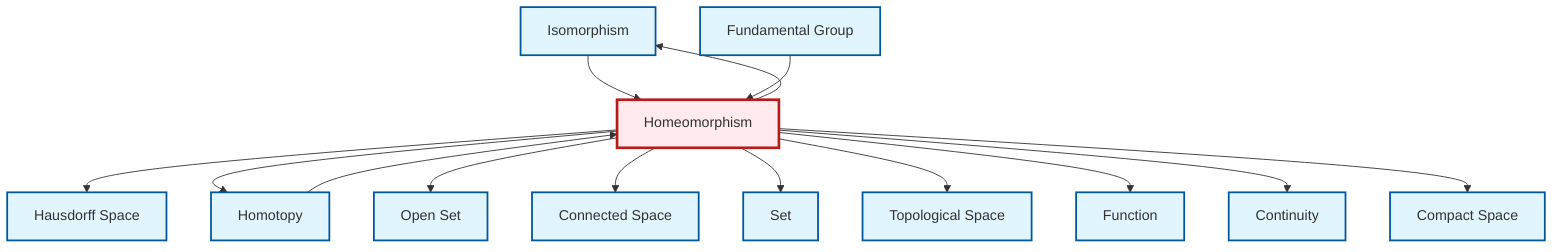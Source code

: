 graph TD
    classDef definition fill:#e1f5fe,stroke:#01579b,stroke-width:2px
    classDef theorem fill:#f3e5f5,stroke:#4a148c,stroke-width:2px
    classDef axiom fill:#fff3e0,stroke:#e65100,stroke-width:2px
    classDef example fill:#e8f5e9,stroke:#1b5e20,stroke-width:2px
    classDef current fill:#ffebee,stroke:#b71c1c,stroke-width:3px
    def-set["Set"]:::definition
    def-isomorphism["Isomorphism"]:::definition
    def-homeomorphism["Homeomorphism"]:::definition
    def-homotopy["Homotopy"]:::definition
    def-continuity["Continuity"]:::definition
    def-compact["Compact Space"]:::definition
    def-open-set["Open Set"]:::definition
    def-fundamental-group["Fundamental Group"]:::definition
    def-connected["Connected Space"]:::definition
    def-function["Function"]:::definition
    def-hausdorff["Hausdorff Space"]:::definition
    def-topological-space["Topological Space"]:::definition
    def-homeomorphism --> def-hausdorff
    def-homeomorphism --> def-homotopy
    def-homeomorphism --> def-open-set
    def-isomorphism --> def-homeomorphism
    def-homeomorphism --> def-connected
    def-homeomorphism --> def-set
    def-homotopy --> def-homeomorphism
    def-homeomorphism --> def-topological-space
    def-homeomorphism --> def-isomorphism
    def-homeomorphism --> def-function
    def-homeomorphism --> def-continuity
    def-fundamental-group --> def-homeomorphism
    def-homeomorphism --> def-compact
    class def-homeomorphism current